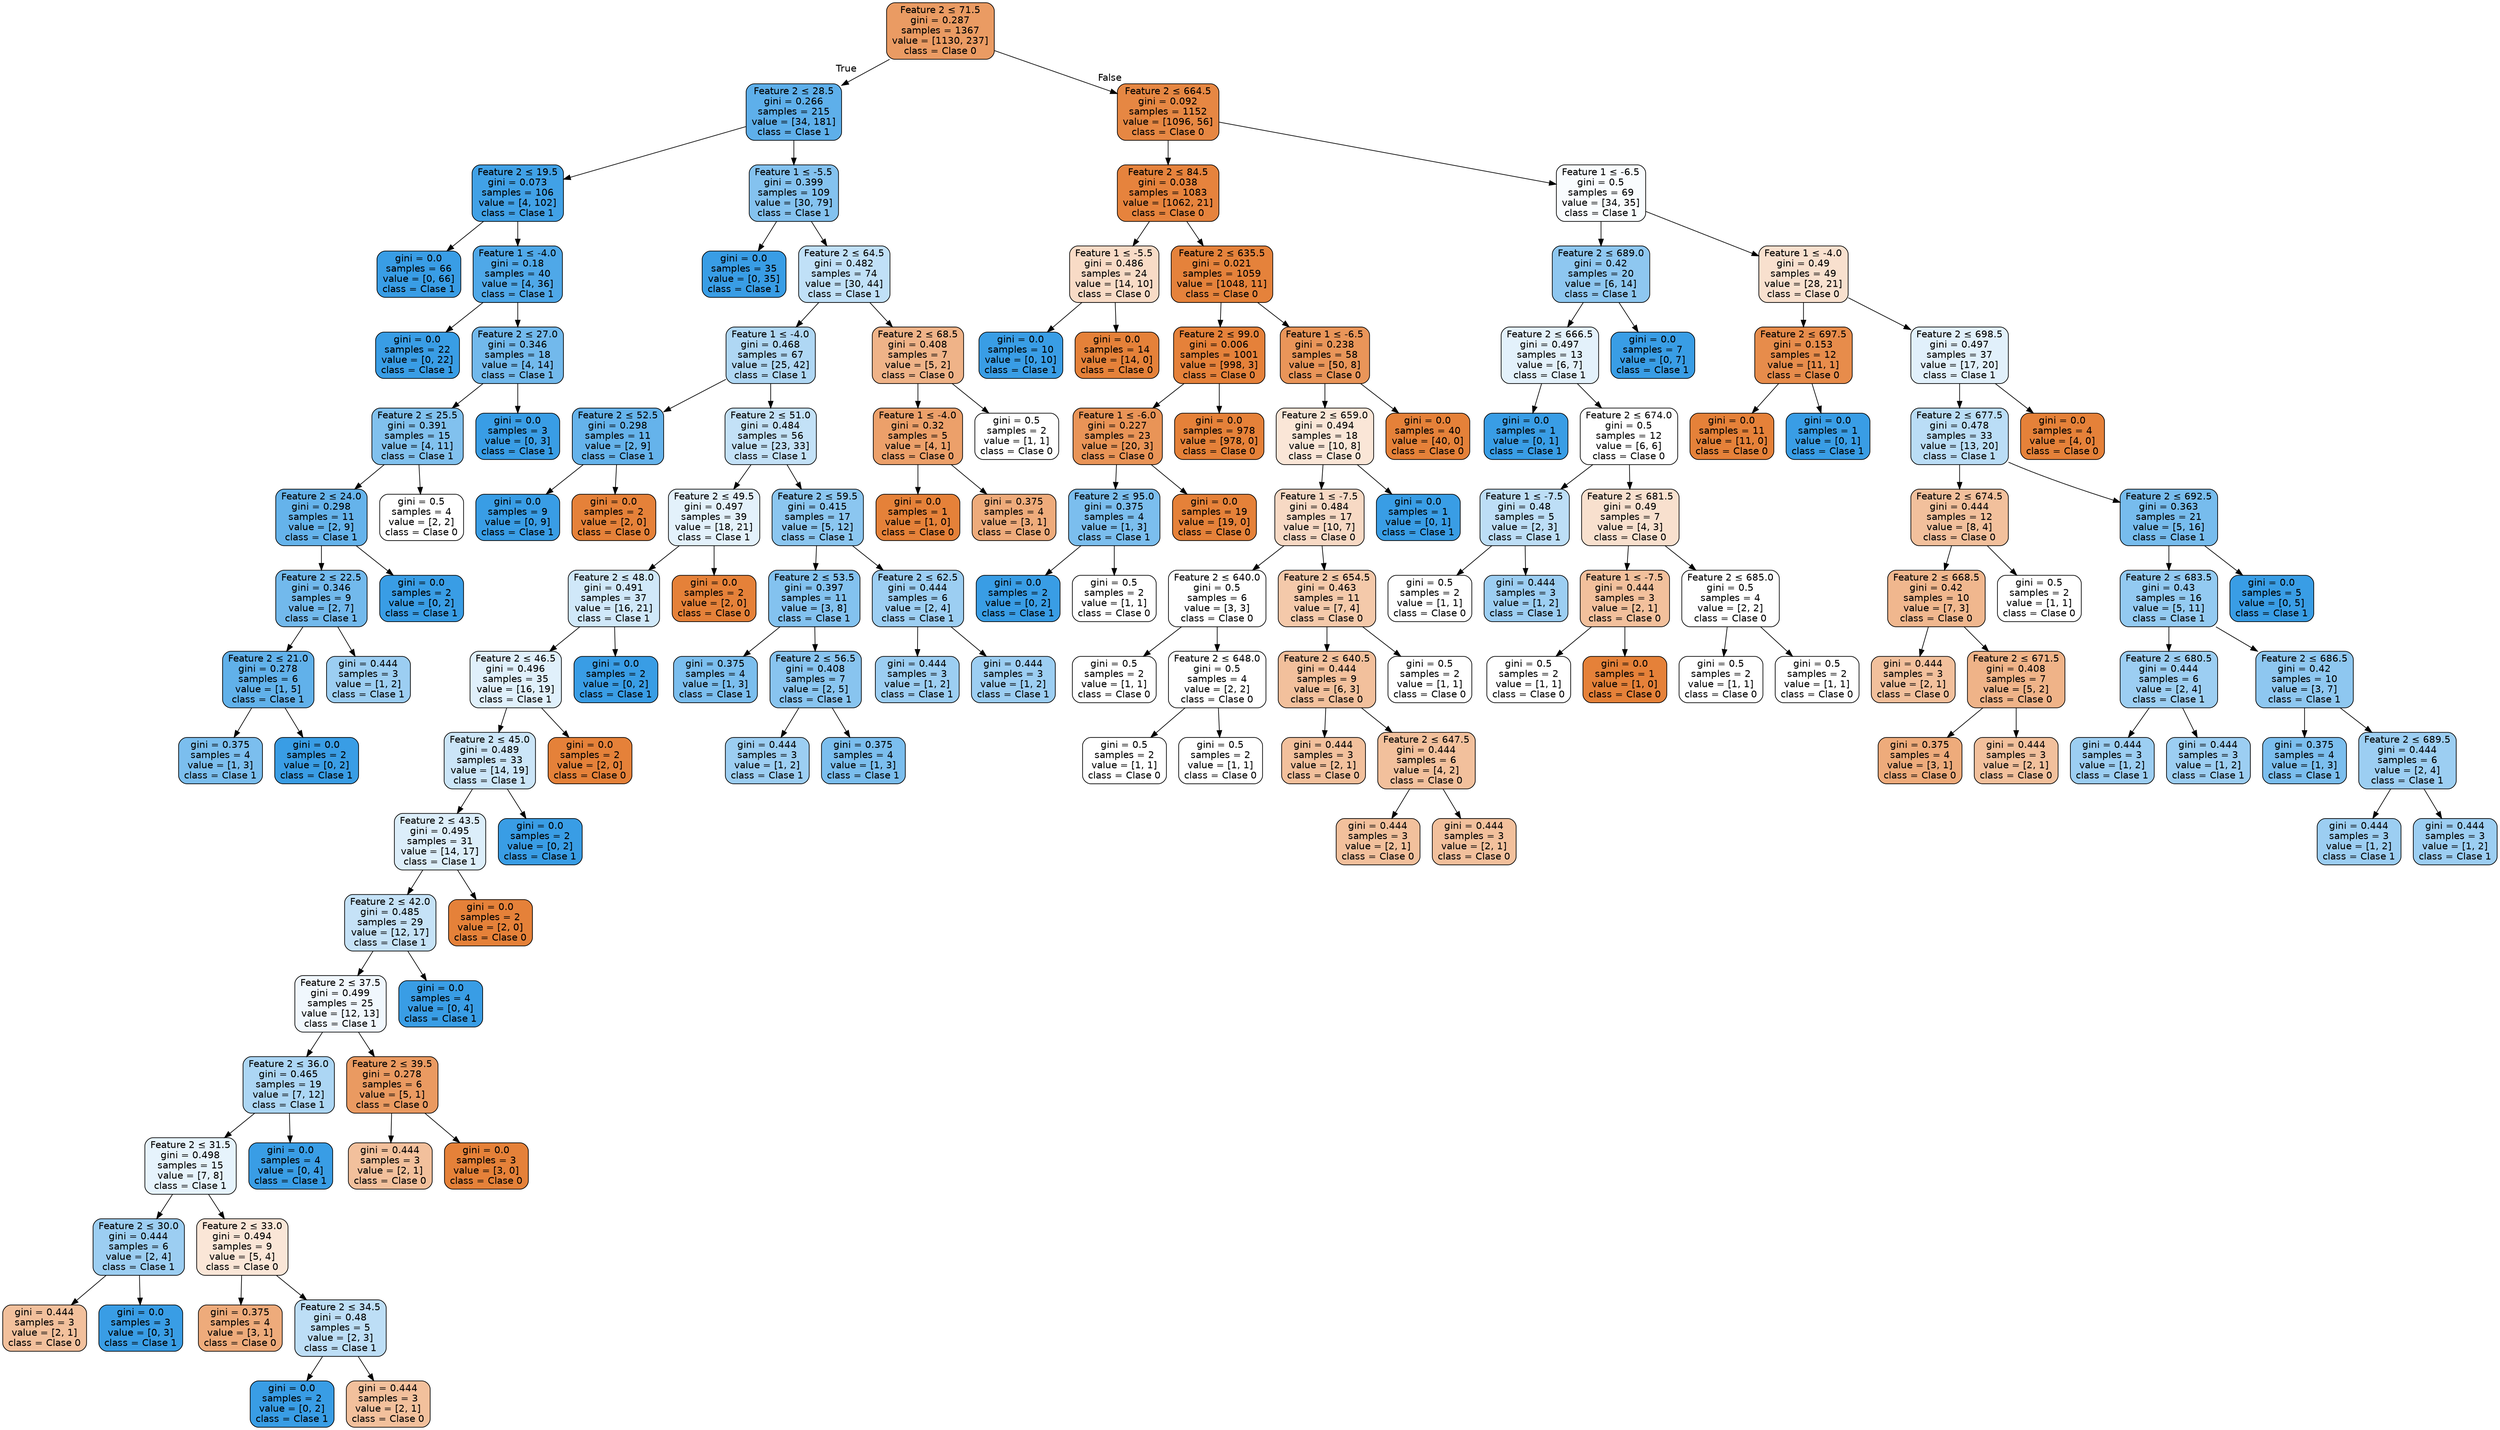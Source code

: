 digraph Tree {
node [shape=box, style="filled, rounded", color="black", fontname="helvetica"] ;
edge [fontname="helvetica"] ;
0 [label=<Feature 2 &le; 71.5<br/>gini = 0.287<br/>samples = 1367<br/>value = [1130, 237]<br/>class = Clase 0>, fillcolor="#ea9b63"] ;
1 [label=<Feature 2 &le; 28.5<br/>gini = 0.266<br/>samples = 215<br/>value = [34, 181]<br/>class = Clase 1>, fillcolor="#5eafea"] ;
0 -> 1 [labeldistance=2.5, labelangle=45, headlabel="True"] ;
2 [label=<Feature 2 &le; 19.5<br/>gini = 0.073<br/>samples = 106<br/>value = [4, 102]<br/>class = Clase 1>, fillcolor="#41a1e6"] ;
1 -> 2 ;
3 [label=<gini = 0.0<br/>samples = 66<br/>value = [0, 66]<br/>class = Clase 1>, fillcolor="#399de5"] ;
2 -> 3 ;
4 [label=<Feature 1 &le; -4.0<br/>gini = 0.18<br/>samples = 40<br/>value = [4, 36]<br/>class = Clase 1>, fillcolor="#4fa8e8"] ;
2 -> 4 ;
5 [label=<gini = 0.0<br/>samples = 22<br/>value = [0, 22]<br/>class = Clase 1>, fillcolor="#399de5"] ;
4 -> 5 ;
6 [label=<Feature 2 &le; 27.0<br/>gini = 0.346<br/>samples = 18<br/>value = [4, 14]<br/>class = Clase 1>, fillcolor="#72b9ec"] ;
4 -> 6 ;
7 [label=<Feature 2 &le; 25.5<br/>gini = 0.391<br/>samples = 15<br/>value = [4, 11]<br/>class = Clase 1>, fillcolor="#81c1ee"] ;
6 -> 7 ;
8 [label=<Feature 2 &le; 24.0<br/>gini = 0.298<br/>samples = 11<br/>value = [2, 9]<br/>class = Clase 1>, fillcolor="#65b3eb"] ;
7 -> 8 ;
9 [label=<Feature 2 &le; 22.5<br/>gini = 0.346<br/>samples = 9<br/>value = [2, 7]<br/>class = Clase 1>, fillcolor="#72b9ec"] ;
8 -> 9 ;
10 [label=<Feature 2 &le; 21.0<br/>gini = 0.278<br/>samples = 6<br/>value = [1, 5]<br/>class = Clase 1>, fillcolor="#61b1ea"] ;
9 -> 10 ;
11 [label=<gini = 0.375<br/>samples = 4<br/>value = [1, 3]<br/>class = Clase 1>, fillcolor="#7bbeee"] ;
10 -> 11 ;
12 [label=<gini = 0.0<br/>samples = 2<br/>value = [0, 2]<br/>class = Clase 1>, fillcolor="#399de5"] ;
10 -> 12 ;
13 [label=<gini = 0.444<br/>samples = 3<br/>value = [1, 2]<br/>class = Clase 1>, fillcolor="#9ccef2"] ;
9 -> 13 ;
14 [label=<gini = 0.0<br/>samples = 2<br/>value = [0, 2]<br/>class = Clase 1>, fillcolor="#399de5"] ;
8 -> 14 ;
15 [label=<gini = 0.5<br/>samples = 4<br/>value = [2, 2]<br/>class = Clase 0>, fillcolor="#ffffff"] ;
7 -> 15 ;
16 [label=<gini = 0.0<br/>samples = 3<br/>value = [0, 3]<br/>class = Clase 1>, fillcolor="#399de5"] ;
6 -> 16 ;
17 [label=<Feature 1 &le; -5.5<br/>gini = 0.399<br/>samples = 109<br/>value = [30, 79]<br/>class = Clase 1>, fillcolor="#84c2ef"] ;
1 -> 17 ;
18 [label=<gini = 0.0<br/>samples = 35<br/>value = [0, 35]<br/>class = Clase 1>, fillcolor="#399de5"] ;
17 -> 18 ;
19 [label=<Feature 2 &le; 64.5<br/>gini = 0.482<br/>samples = 74<br/>value = [30, 44]<br/>class = Clase 1>, fillcolor="#c0e0f7"] ;
17 -> 19 ;
20 [label=<Feature 1 &le; -4.0<br/>gini = 0.468<br/>samples = 67<br/>value = [25, 42]<br/>class = Clase 1>, fillcolor="#afd7f4"] ;
19 -> 20 ;
21 [label=<Feature 2 &le; 52.5<br/>gini = 0.298<br/>samples = 11<br/>value = [2, 9]<br/>class = Clase 1>, fillcolor="#65b3eb"] ;
20 -> 21 ;
22 [label=<gini = 0.0<br/>samples = 9<br/>value = [0, 9]<br/>class = Clase 1>, fillcolor="#399de5"] ;
21 -> 22 ;
23 [label=<gini = 0.0<br/>samples = 2<br/>value = [2, 0]<br/>class = Clase 0>, fillcolor="#e58139"] ;
21 -> 23 ;
24 [label=<Feature 2 &le; 51.0<br/>gini = 0.484<br/>samples = 56<br/>value = [23, 33]<br/>class = Clase 1>, fillcolor="#c3e1f7"] ;
20 -> 24 ;
25 [label=<Feature 2 &le; 49.5<br/>gini = 0.497<br/>samples = 39<br/>value = [18, 21]<br/>class = Clase 1>, fillcolor="#e3f1fb"] ;
24 -> 25 ;
26 [label=<Feature 2 &le; 48.0<br/>gini = 0.491<br/>samples = 37<br/>value = [16, 21]<br/>class = Clase 1>, fillcolor="#d0e8f9"] ;
25 -> 26 ;
27 [label=<Feature 2 &le; 46.5<br/>gini = 0.496<br/>samples = 35<br/>value = [16, 19]<br/>class = Clase 1>, fillcolor="#e0f0fb"] ;
26 -> 27 ;
28 [label=<Feature 2 &le; 45.0<br/>gini = 0.489<br/>samples = 33<br/>value = [14, 19]<br/>class = Clase 1>, fillcolor="#cbe5f8"] ;
27 -> 28 ;
29 [label=<Feature 2 &le; 43.5<br/>gini = 0.495<br/>samples = 31<br/>value = [14, 17]<br/>class = Clase 1>, fillcolor="#dceefa"] ;
28 -> 29 ;
30 [label=<Feature 2 &le; 42.0<br/>gini = 0.485<br/>samples = 29<br/>value = [12, 17]<br/>class = Clase 1>, fillcolor="#c5e2f7"] ;
29 -> 30 ;
31 [label=<Feature 2 &le; 37.5<br/>gini = 0.499<br/>samples = 25<br/>value = [12, 13]<br/>class = Clase 1>, fillcolor="#f0f7fd"] ;
30 -> 31 ;
32 [label=<Feature 2 &le; 36.0<br/>gini = 0.465<br/>samples = 19<br/>value = [7, 12]<br/>class = Clase 1>, fillcolor="#acd6f4"] ;
31 -> 32 ;
33 [label=<Feature 2 &le; 31.5<br/>gini = 0.498<br/>samples = 15<br/>value = [7, 8]<br/>class = Clase 1>, fillcolor="#e6f3fc"] ;
32 -> 33 ;
34 [label=<Feature 2 &le; 30.0<br/>gini = 0.444<br/>samples = 6<br/>value = [2, 4]<br/>class = Clase 1>, fillcolor="#9ccef2"] ;
33 -> 34 ;
35 [label=<gini = 0.444<br/>samples = 3<br/>value = [2, 1]<br/>class = Clase 0>, fillcolor="#f2c09c"] ;
34 -> 35 ;
36 [label=<gini = 0.0<br/>samples = 3<br/>value = [0, 3]<br/>class = Clase 1>, fillcolor="#399de5"] ;
34 -> 36 ;
37 [label=<Feature 2 &le; 33.0<br/>gini = 0.494<br/>samples = 9<br/>value = [5, 4]<br/>class = Clase 0>, fillcolor="#fae6d7"] ;
33 -> 37 ;
38 [label=<gini = 0.375<br/>samples = 4<br/>value = [3, 1]<br/>class = Clase 0>, fillcolor="#eeab7b"] ;
37 -> 38 ;
39 [label=<Feature 2 &le; 34.5<br/>gini = 0.48<br/>samples = 5<br/>value = [2, 3]<br/>class = Clase 1>, fillcolor="#bddef6"] ;
37 -> 39 ;
40 [label=<gini = 0.0<br/>samples = 2<br/>value = [0, 2]<br/>class = Clase 1>, fillcolor="#399de5"] ;
39 -> 40 ;
41 [label=<gini = 0.444<br/>samples = 3<br/>value = [2, 1]<br/>class = Clase 0>, fillcolor="#f2c09c"] ;
39 -> 41 ;
42 [label=<gini = 0.0<br/>samples = 4<br/>value = [0, 4]<br/>class = Clase 1>, fillcolor="#399de5"] ;
32 -> 42 ;
43 [label=<Feature 2 &le; 39.5<br/>gini = 0.278<br/>samples = 6<br/>value = [5, 1]<br/>class = Clase 0>, fillcolor="#ea9a61"] ;
31 -> 43 ;
44 [label=<gini = 0.444<br/>samples = 3<br/>value = [2, 1]<br/>class = Clase 0>, fillcolor="#f2c09c"] ;
43 -> 44 ;
45 [label=<gini = 0.0<br/>samples = 3<br/>value = [3, 0]<br/>class = Clase 0>, fillcolor="#e58139"] ;
43 -> 45 ;
46 [label=<gini = 0.0<br/>samples = 4<br/>value = [0, 4]<br/>class = Clase 1>, fillcolor="#399de5"] ;
30 -> 46 ;
47 [label=<gini = 0.0<br/>samples = 2<br/>value = [2, 0]<br/>class = Clase 0>, fillcolor="#e58139"] ;
29 -> 47 ;
48 [label=<gini = 0.0<br/>samples = 2<br/>value = [0, 2]<br/>class = Clase 1>, fillcolor="#399de5"] ;
28 -> 48 ;
49 [label=<gini = 0.0<br/>samples = 2<br/>value = [2, 0]<br/>class = Clase 0>, fillcolor="#e58139"] ;
27 -> 49 ;
50 [label=<gini = 0.0<br/>samples = 2<br/>value = [0, 2]<br/>class = Clase 1>, fillcolor="#399de5"] ;
26 -> 50 ;
51 [label=<gini = 0.0<br/>samples = 2<br/>value = [2, 0]<br/>class = Clase 0>, fillcolor="#e58139"] ;
25 -> 51 ;
52 [label=<Feature 2 &le; 59.5<br/>gini = 0.415<br/>samples = 17<br/>value = [5, 12]<br/>class = Clase 1>, fillcolor="#8bc6f0"] ;
24 -> 52 ;
53 [label=<Feature 2 &le; 53.5<br/>gini = 0.397<br/>samples = 11<br/>value = [3, 8]<br/>class = Clase 1>, fillcolor="#83c2ef"] ;
52 -> 53 ;
54 [label=<gini = 0.375<br/>samples = 4<br/>value = [1, 3]<br/>class = Clase 1>, fillcolor="#7bbeee"] ;
53 -> 54 ;
55 [label=<Feature 2 &le; 56.5<br/>gini = 0.408<br/>samples = 7<br/>value = [2, 5]<br/>class = Clase 1>, fillcolor="#88c4ef"] ;
53 -> 55 ;
56 [label=<gini = 0.444<br/>samples = 3<br/>value = [1, 2]<br/>class = Clase 1>, fillcolor="#9ccef2"] ;
55 -> 56 ;
57 [label=<gini = 0.375<br/>samples = 4<br/>value = [1, 3]<br/>class = Clase 1>, fillcolor="#7bbeee"] ;
55 -> 57 ;
58 [label=<Feature 2 &le; 62.5<br/>gini = 0.444<br/>samples = 6<br/>value = [2, 4]<br/>class = Clase 1>, fillcolor="#9ccef2"] ;
52 -> 58 ;
59 [label=<gini = 0.444<br/>samples = 3<br/>value = [1, 2]<br/>class = Clase 1>, fillcolor="#9ccef2"] ;
58 -> 59 ;
60 [label=<gini = 0.444<br/>samples = 3<br/>value = [1, 2]<br/>class = Clase 1>, fillcolor="#9ccef2"] ;
58 -> 60 ;
61 [label=<Feature 2 &le; 68.5<br/>gini = 0.408<br/>samples = 7<br/>value = [5, 2]<br/>class = Clase 0>, fillcolor="#efb388"] ;
19 -> 61 ;
62 [label=<Feature 1 &le; -4.0<br/>gini = 0.32<br/>samples = 5<br/>value = [4, 1]<br/>class = Clase 0>, fillcolor="#eca06a"] ;
61 -> 62 ;
63 [label=<gini = 0.0<br/>samples = 1<br/>value = [1, 0]<br/>class = Clase 0>, fillcolor="#e58139"] ;
62 -> 63 ;
64 [label=<gini = 0.375<br/>samples = 4<br/>value = [3, 1]<br/>class = Clase 0>, fillcolor="#eeab7b"] ;
62 -> 64 ;
65 [label=<gini = 0.5<br/>samples = 2<br/>value = [1, 1]<br/>class = Clase 0>, fillcolor="#ffffff"] ;
61 -> 65 ;
66 [label=<Feature 2 &le; 664.5<br/>gini = 0.092<br/>samples = 1152<br/>value = [1096, 56]<br/>class = Clase 0>, fillcolor="#e68743"] ;
0 -> 66 [labeldistance=2.5, labelangle=-45, headlabel="False"] ;
67 [label=<Feature 2 &le; 84.5<br/>gini = 0.038<br/>samples = 1083<br/>value = [1062, 21]<br/>class = Clase 0>, fillcolor="#e6833d"] ;
66 -> 67 ;
68 [label=<Feature 1 &le; -5.5<br/>gini = 0.486<br/>samples = 24<br/>value = [14, 10]<br/>class = Clase 0>, fillcolor="#f8dbc6"] ;
67 -> 68 ;
69 [label=<gini = 0.0<br/>samples = 10<br/>value = [0, 10]<br/>class = Clase 1>, fillcolor="#399de5"] ;
68 -> 69 ;
70 [label=<gini = 0.0<br/>samples = 14<br/>value = [14, 0]<br/>class = Clase 0>, fillcolor="#e58139"] ;
68 -> 70 ;
71 [label=<Feature 2 &le; 635.5<br/>gini = 0.021<br/>samples = 1059<br/>value = [1048, 11]<br/>class = Clase 0>, fillcolor="#e5823b"] ;
67 -> 71 ;
72 [label=<Feature 2 &le; 99.0<br/>gini = 0.006<br/>samples = 1001<br/>value = [998, 3]<br/>class = Clase 0>, fillcolor="#e5813a"] ;
71 -> 72 ;
73 [label=<Feature 1 &le; -6.0<br/>gini = 0.227<br/>samples = 23<br/>value = [20, 3]<br/>class = Clase 0>, fillcolor="#e99457"] ;
72 -> 73 ;
74 [label=<Feature 2 &le; 95.0<br/>gini = 0.375<br/>samples = 4<br/>value = [1, 3]<br/>class = Clase 1>, fillcolor="#7bbeee"] ;
73 -> 74 ;
75 [label=<gini = 0.0<br/>samples = 2<br/>value = [0, 2]<br/>class = Clase 1>, fillcolor="#399de5"] ;
74 -> 75 ;
76 [label=<gini = 0.5<br/>samples = 2<br/>value = [1, 1]<br/>class = Clase 0>, fillcolor="#ffffff"] ;
74 -> 76 ;
77 [label=<gini = 0.0<br/>samples = 19<br/>value = [19, 0]<br/>class = Clase 0>, fillcolor="#e58139"] ;
73 -> 77 ;
78 [label=<gini = 0.0<br/>samples = 978<br/>value = [978, 0]<br/>class = Clase 0>, fillcolor="#e58139"] ;
72 -> 78 ;
79 [label=<Feature 1 &le; -6.5<br/>gini = 0.238<br/>samples = 58<br/>value = [50, 8]<br/>class = Clase 0>, fillcolor="#e99559"] ;
71 -> 79 ;
80 [label=<Feature 2 &le; 659.0<br/>gini = 0.494<br/>samples = 18<br/>value = [10, 8]<br/>class = Clase 0>, fillcolor="#fae6d7"] ;
79 -> 80 ;
81 [label=<Feature 1 &le; -7.5<br/>gini = 0.484<br/>samples = 17<br/>value = [10, 7]<br/>class = Clase 0>, fillcolor="#f7d9c4"] ;
80 -> 81 ;
82 [label=<Feature 2 &le; 640.0<br/>gini = 0.5<br/>samples = 6<br/>value = [3, 3]<br/>class = Clase 0>, fillcolor="#ffffff"] ;
81 -> 82 ;
83 [label=<gini = 0.5<br/>samples = 2<br/>value = [1, 1]<br/>class = Clase 0>, fillcolor="#ffffff"] ;
82 -> 83 ;
84 [label=<Feature 2 &le; 648.0<br/>gini = 0.5<br/>samples = 4<br/>value = [2, 2]<br/>class = Clase 0>, fillcolor="#ffffff"] ;
82 -> 84 ;
85 [label=<gini = 0.5<br/>samples = 2<br/>value = [1, 1]<br/>class = Clase 0>, fillcolor="#ffffff"] ;
84 -> 85 ;
86 [label=<gini = 0.5<br/>samples = 2<br/>value = [1, 1]<br/>class = Clase 0>, fillcolor="#ffffff"] ;
84 -> 86 ;
87 [label=<Feature 2 &le; 654.5<br/>gini = 0.463<br/>samples = 11<br/>value = [7, 4]<br/>class = Clase 0>, fillcolor="#f4c9aa"] ;
81 -> 87 ;
88 [label=<Feature 2 &le; 640.5<br/>gini = 0.444<br/>samples = 9<br/>value = [6, 3]<br/>class = Clase 0>, fillcolor="#f2c09c"] ;
87 -> 88 ;
89 [label=<gini = 0.444<br/>samples = 3<br/>value = [2, 1]<br/>class = Clase 0>, fillcolor="#f2c09c"] ;
88 -> 89 ;
90 [label=<Feature 2 &le; 647.5<br/>gini = 0.444<br/>samples = 6<br/>value = [4, 2]<br/>class = Clase 0>, fillcolor="#f2c09c"] ;
88 -> 90 ;
91 [label=<gini = 0.444<br/>samples = 3<br/>value = [2, 1]<br/>class = Clase 0>, fillcolor="#f2c09c"] ;
90 -> 91 ;
92 [label=<gini = 0.444<br/>samples = 3<br/>value = [2, 1]<br/>class = Clase 0>, fillcolor="#f2c09c"] ;
90 -> 92 ;
93 [label=<gini = 0.5<br/>samples = 2<br/>value = [1, 1]<br/>class = Clase 0>, fillcolor="#ffffff"] ;
87 -> 93 ;
94 [label=<gini = 0.0<br/>samples = 1<br/>value = [0, 1]<br/>class = Clase 1>, fillcolor="#399de5"] ;
80 -> 94 ;
95 [label=<gini = 0.0<br/>samples = 40<br/>value = [40, 0]<br/>class = Clase 0>, fillcolor="#e58139"] ;
79 -> 95 ;
96 [label=<Feature 1 &le; -6.5<br/>gini = 0.5<br/>samples = 69<br/>value = [34, 35]<br/>class = Clase 1>, fillcolor="#f9fcfe"] ;
66 -> 96 ;
97 [label=<Feature 2 &le; 689.0<br/>gini = 0.42<br/>samples = 20<br/>value = [6, 14]<br/>class = Clase 1>, fillcolor="#8ec7f0"] ;
96 -> 97 ;
98 [label=<Feature 2 &le; 666.5<br/>gini = 0.497<br/>samples = 13<br/>value = [6, 7]<br/>class = Clase 1>, fillcolor="#e3f1fb"] ;
97 -> 98 ;
99 [label=<gini = 0.0<br/>samples = 1<br/>value = [0, 1]<br/>class = Clase 1>, fillcolor="#399de5"] ;
98 -> 99 ;
100 [label=<Feature 2 &le; 674.0<br/>gini = 0.5<br/>samples = 12<br/>value = [6, 6]<br/>class = Clase 0>, fillcolor="#ffffff"] ;
98 -> 100 ;
101 [label=<Feature 1 &le; -7.5<br/>gini = 0.48<br/>samples = 5<br/>value = [2, 3]<br/>class = Clase 1>, fillcolor="#bddef6"] ;
100 -> 101 ;
102 [label=<gini = 0.5<br/>samples = 2<br/>value = [1, 1]<br/>class = Clase 0>, fillcolor="#ffffff"] ;
101 -> 102 ;
103 [label=<gini = 0.444<br/>samples = 3<br/>value = [1, 2]<br/>class = Clase 1>, fillcolor="#9ccef2"] ;
101 -> 103 ;
104 [label=<Feature 2 &le; 681.5<br/>gini = 0.49<br/>samples = 7<br/>value = [4, 3]<br/>class = Clase 0>, fillcolor="#f8e0ce"] ;
100 -> 104 ;
105 [label=<Feature 1 &le; -7.5<br/>gini = 0.444<br/>samples = 3<br/>value = [2, 1]<br/>class = Clase 0>, fillcolor="#f2c09c"] ;
104 -> 105 ;
106 [label=<gini = 0.5<br/>samples = 2<br/>value = [1, 1]<br/>class = Clase 0>, fillcolor="#ffffff"] ;
105 -> 106 ;
107 [label=<gini = 0.0<br/>samples = 1<br/>value = [1, 0]<br/>class = Clase 0>, fillcolor="#e58139"] ;
105 -> 107 ;
108 [label=<Feature 2 &le; 685.0<br/>gini = 0.5<br/>samples = 4<br/>value = [2, 2]<br/>class = Clase 0>, fillcolor="#ffffff"] ;
104 -> 108 ;
109 [label=<gini = 0.5<br/>samples = 2<br/>value = [1, 1]<br/>class = Clase 0>, fillcolor="#ffffff"] ;
108 -> 109 ;
110 [label=<gini = 0.5<br/>samples = 2<br/>value = [1, 1]<br/>class = Clase 0>, fillcolor="#ffffff"] ;
108 -> 110 ;
111 [label=<gini = 0.0<br/>samples = 7<br/>value = [0, 7]<br/>class = Clase 1>, fillcolor="#399de5"] ;
97 -> 111 ;
112 [label=<Feature 1 &le; -4.0<br/>gini = 0.49<br/>samples = 49<br/>value = [28, 21]<br/>class = Clase 0>, fillcolor="#f8e0ce"] ;
96 -> 112 ;
113 [label=<Feature 2 &le; 697.5<br/>gini = 0.153<br/>samples = 12<br/>value = [11, 1]<br/>class = Clase 0>, fillcolor="#e78c4b"] ;
112 -> 113 ;
114 [label=<gini = 0.0<br/>samples = 11<br/>value = [11, 0]<br/>class = Clase 0>, fillcolor="#e58139"] ;
113 -> 114 ;
115 [label=<gini = 0.0<br/>samples = 1<br/>value = [0, 1]<br/>class = Clase 1>, fillcolor="#399de5"] ;
113 -> 115 ;
116 [label=<Feature 2 &le; 698.5<br/>gini = 0.497<br/>samples = 37<br/>value = [17, 20]<br/>class = Clase 1>, fillcolor="#e1f0fb"] ;
112 -> 116 ;
117 [label=<Feature 2 &le; 677.5<br/>gini = 0.478<br/>samples = 33<br/>value = [13, 20]<br/>class = Clase 1>, fillcolor="#baddf6"] ;
116 -> 117 ;
118 [label=<Feature 2 &le; 674.5<br/>gini = 0.444<br/>samples = 12<br/>value = [8, 4]<br/>class = Clase 0>, fillcolor="#f2c09c"] ;
117 -> 118 ;
119 [label=<Feature 2 &le; 668.5<br/>gini = 0.42<br/>samples = 10<br/>value = [7, 3]<br/>class = Clase 0>, fillcolor="#f0b78e"] ;
118 -> 119 ;
120 [label=<gini = 0.444<br/>samples = 3<br/>value = [2, 1]<br/>class = Clase 0>, fillcolor="#f2c09c"] ;
119 -> 120 ;
121 [label=<Feature 2 &le; 671.5<br/>gini = 0.408<br/>samples = 7<br/>value = [5, 2]<br/>class = Clase 0>, fillcolor="#efb388"] ;
119 -> 121 ;
122 [label=<gini = 0.375<br/>samples = 4<br/>value = [3, 1]<br/>class = Clase 0>, fillcolor="#eeab7b"] ;
121 -> 122 ;
123 [label=<gini = 0.444<br/>samples = 3<br/>value = [2, 1]<br/>class = Clase 0>, fillcolor="#f2c09c"] ;
121 -> 123 ;
124 [label=<gini = 0.5<br/>samples = 2<br/>value = [1, 1]<br/>class = Clase 0>, fillcolor="#ffffff"] ;
118 -> 124 ;
125 [label=<Feature 2 &le; 692.5<br/>gini = 0.363<br/>samples = 21<br/>value = [5, 16]<br/>class = Clase 1>, fillcolor="#77bced"] ;
117 -> 125 ;
126 [label=<Feature 2 &le; 683.5<br/>gini = 0.43<br/>samples = 16<br/>value = [5, 11]<br/>class = Clase 1>, fillcolor="#93caf1"] ;
125 -> 126 ;
127 [label=<Feature 2 &le; 680.5<br/>gini = 0.444<br/>samples = 6<br/>value = [2, 4]<br/>class = Clase 1>, fillcolor="#9ccef2"] ;
126 -> 127 ;
128 [label=<gini = 0.444<br/>samples = 3<br/>value = [1, 2]<br/>class = Clase 1>, fillcolor="#9ccef2"] ;
127 -> 128 ;
129 [label=<gini = 0.444<br/>samples = 3<br/>value = [1, 2]<br/>class = Clase 1>, fillcolor="#9ccef2"] ;
127 -> 129 ;
130 [label=<Feature 2 &le; 686.5<br/>gini = 0.42<br/>samples = 10<br/>value = [3, 7]<br/>class = Clase 1>, fillcolor="#8ec7f0"] ;
126 -> 130 ;
131 [label=<gini = 0.375<br/>samples = 4<br/>value = [1, 3]<br/>class = Clase 1>, fillcolor="#7bbeee"] ;
130 -> 131 ;
132 [label=<Feature 2 &le; 689.5<br/>gini = 0.444<br/>samples = 6<br/>value = [2, 4]<br/>class = Clase 1>, fillcolor="#9ccef2"] ;
130 -> 132 ;
133 [label=<gini = 0.444<br/>samples = 3<br/>value = [1, 2]<br/>class = Clase 1>, fillcolor="#9ccef2"] ;
132 -> 133 ;
134 [label=<gini = 0.444<br/>samples = 3<br/>value = [1, 2]<br/>class = Clase 1>, fillcolor="#9ccef2"] ;
132 -> 134 ;
135 [label=<gini = 0.0<br/>samples = 5<br/>value = [0, 5]<br/>class = Clase 1>, fillcolor="#399de5"] ;
125 -> 135 ;
136 [label=<gini = 0.0<br/>samples = 4<br/>value = [4, 0]<br/>class = Clase 0>, fillcolor="#e58139"] ;
116 -> 136 ;
}
